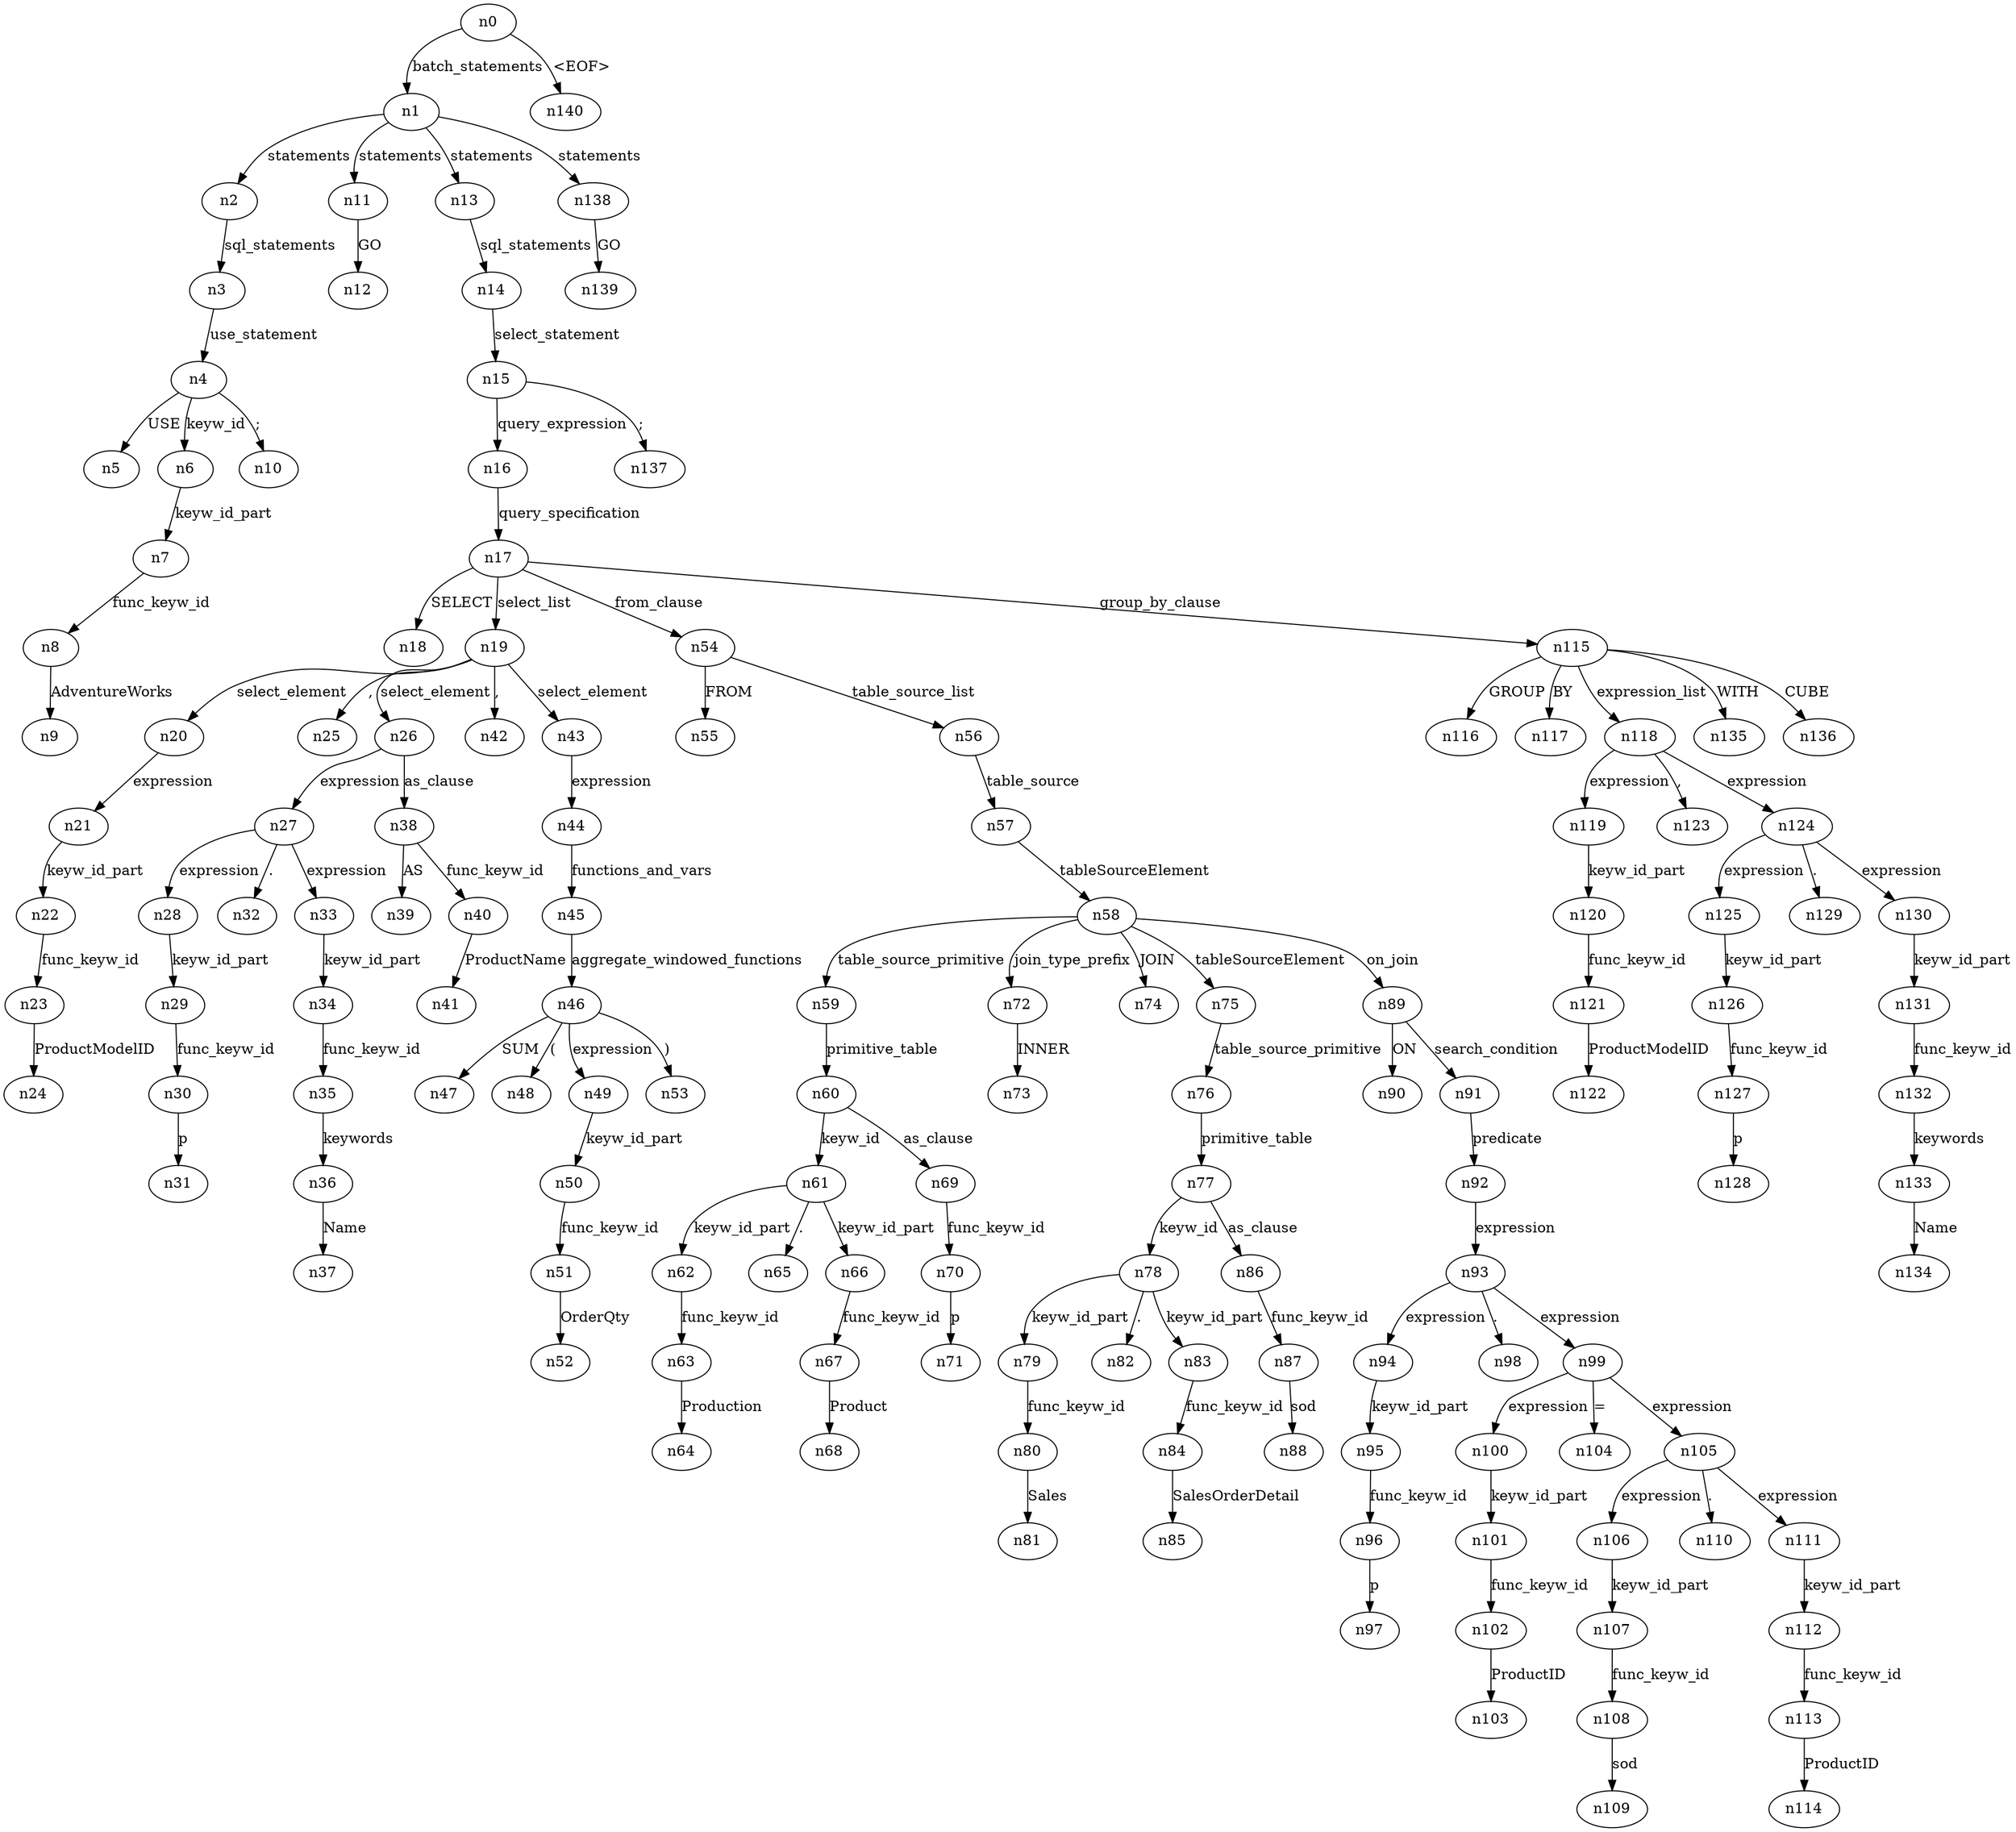 digraph ParseTree {
  n0 -> n1 [label="batch_statements"];
  n1 -> n2 [label="statements"];
  n2 -> n3 [label="sql_statements"];
  n3 -> n4 [label="use_statement"];
  n4 -> n5 [label="USE"];
  n4 -> n6 [label="keyw_id"];
  n6 -> n7 [label="keyw_id_part"];
  n7 -> n8 [label="func_keyw_id"];
  n8 -> n9 [label="AdventureWorks"];
  n4 -> n10 [label=";"];
  n1 -> n11 [label="statements"];
  n11 -> n12 [label="GO"];
  n1 -> n13 [label="statements"];
  n13 -> n14 [label="sql_statements"];
  n14 -> n15 [label="select_statement"];
  n15 -> n16 [label="query_expression"];
  n16 -> n17 [label="query_specification"];
  n17 -> n18 [label="SELECT"];
  n17 -> n19 [label="select_list"];
  n19 -> n20 [label="select_element"];
  n20 -> n21 [label="expression"];
  n21 -> n22 [label="keyw_id_part"];
  n22 -> n23 [label="func_keyw_id"];
  n23 -> n24 [label="ProductModelID"];
  n19 -> n25 [label=","];
  n19 -> n26 [label="select_element"];
  n26 -> n27 [label="expression"];
  n27 -> n28 [label="expression"];
  n28 -> n29 [label="keyw_id_part"];
  n29 -> n30 [label="func_keyw_id"];
  n30 -> n31 [label="p"];
  n27 -> n32 [label="."];
  n27 -> n33 [label="expression"];
  n33 -> n34 [label="keyw_id_part"];
  n34 -> n35 [label="func_keyw_id"];
  n35 -> n36 [label="keywords"];
  n36 -> n37 [label="Name"];
  n26 -> n38 [label="as_clause"];
  n38 -> n39 [label="AS"];
  n38 -> n40 [label="func_keyw_id"];
  n40 -> n41 [label="ProductName"];
  n19 -> n42 [label=","];
  n19 -> n43 [label="select_element"];
  n43 -> n44 [label="expression"];
  n44 -> n45 [label="functions_and_vars"];
  n45 -> n46 [label="aggregate_windowed_functions"];
  n46 -> n47 [label="SUM"];
  n46 -> n48 [label="("];
  n46 -> n49 [label="expression"];
  n49 -> n50 [label="keyw_id_part"];
  n50 -> n51 [label="func_keyw_id"];
  n51 -> n52 [label="OrderQty"];
  n46 -> n53 [label=")"];
  n17 -> n54 [label="from_clause"];
  n54 -> n55 [label="FROM"];
  n54 -> n56 [label="table_source_list"];
  n56 -> n57 [label="table_source"];
  n57 -> n58 [label="tableSourceElement"];
  n58 -> n59 [label="table_source_primitive"];
  n59 -> n60 [label="primitive_table"];
  n60 -> n61 [label="keyw_id"];
  n61 -> n62 [label="keyw_id_part"];
  n62 -> n63 [label="func_keyw_id"];
  n63 -> n64 [label="Production"];
  n61 -> n65 [label="."];
  n61 -> n66 [label="keyw_id_part"];
  n66 -> n67 [label="func_keyw_id"];
  n67 -> n68 [label="Product"];
  n60 -> n69 [label="as_clause"];
  n69 -> n70 [label="func_keyw_id"];
  n70 -> n71 [label="p"];
  n58 -> n72 [label="join_type_prefix"];
  n72 -> n73 [label="INNER"];
  n58 -> n74 [label="JOIN"];
  n58 -> n75 [label="tableSourceElement"];
  n75 -> n76 [label="table_source_primitive"];
  n76 -> n77 [label="primitive_table"];
  n77 -> n78 [label="keyw_id"];
  n78 -> n79 [label="keyw_id_part"];
  n79 -> n80 [label="func_keyw_id"];
  n80 -> n81 [label="Sales"];
  n78 -> n82 [label="."];
  n78 -> n83 [label="keyw_id_part"];
  n83 -> n84 [label="func_keyw_id"];
  n84 -> n85 [label="SalesOrderDetail"];
  n77 -> n86 [label="as_clause"];
  n86 -> n87 [label="func_keyw_id"];
  n87 -> n88 [label="sod"];
  n58 -> n89 [label="on_join"];
  n89 -> n90 [label="ON"];
  n89 -> n91 [label="search_condition"];
  n91 -> n92 [label="predicate"];
  n92 -> n93 [label="expression"];
  n93 -> n94 [label="expression"];
  n94 -> n95 [label="keyw_id_part"];
  n95 -> n96 [label="func_keyw_id"];
  n96 -> n97 [label="p"];
  n93 -> n98 [label="."];
  n93 -> n99 [label="expression"];
  n99 -> n100 [label="expression"];
  n100 -> n101 [label="keyw_id_part"];
  n101 -> n102 [label="func_keyw_id"];
  n102 -> n103 [label="ProductID"];
  n99 -> n104 [label="="];
  n99 -> n105 [label="expression"];
  n105 -> n106 [label="expression"];
  n106 -> n107 [label="keyw_id_part"];
  n107 -> n108 [label="func_keyw_id"];
  n108 -> n109 [label="sod"];
  n105 -> n110 [label="."];
  n105 -> n111 [label="expression"];
  n111 -> n112 [label="keyw_id_part"];
  n112 -> n113 [label="func_keyw_id"];
  n113 -> n114 [label="ProductID"];
  n17 -> n115 [label="group_by_clause"];
  n115 -> n116 [label="GROUP"];
  n115 -> n117 [label="BY"];
  n115 -> n118 [label="expression_list"];
  n118 -> n119 [label="expression"];
  n119 -> n120 [label="keyw_id_part"];
  n120 -> n121 [label="func_keyw_id"];
  n121 -> n122 [label="ProductModelID"];
  n118 -> n123 [label=","];
  n118 -> n124 [label="expression"];
  n124 -> n125 [label="expression"];
  n125 -> n126 [label="keyw_id_part"];
  n126 -> n127 [label="func_keyw_id"];
  n127 -> n128 [label="p"];
  n124 -> n129 [label="."];
  n124 -> n130 [label="expression"];
  n130 -> n131 [label="keyw_id_part"];
  n131 -> n132 [label="func_keyw_id"];
  n132 -> n133 [label="keywords"];
  n133 -> n134 [label="Name"];
  n115 -> n135 [label="WITH"];
  n115 -> n136 [label="CUBE"];
  n15 -> n137 [label=";"];
  n1 -> n138 [label="statements"];
  n138 -> n139 [label="GO"];
  n0 -> n140 [label="<EOF>"];
}